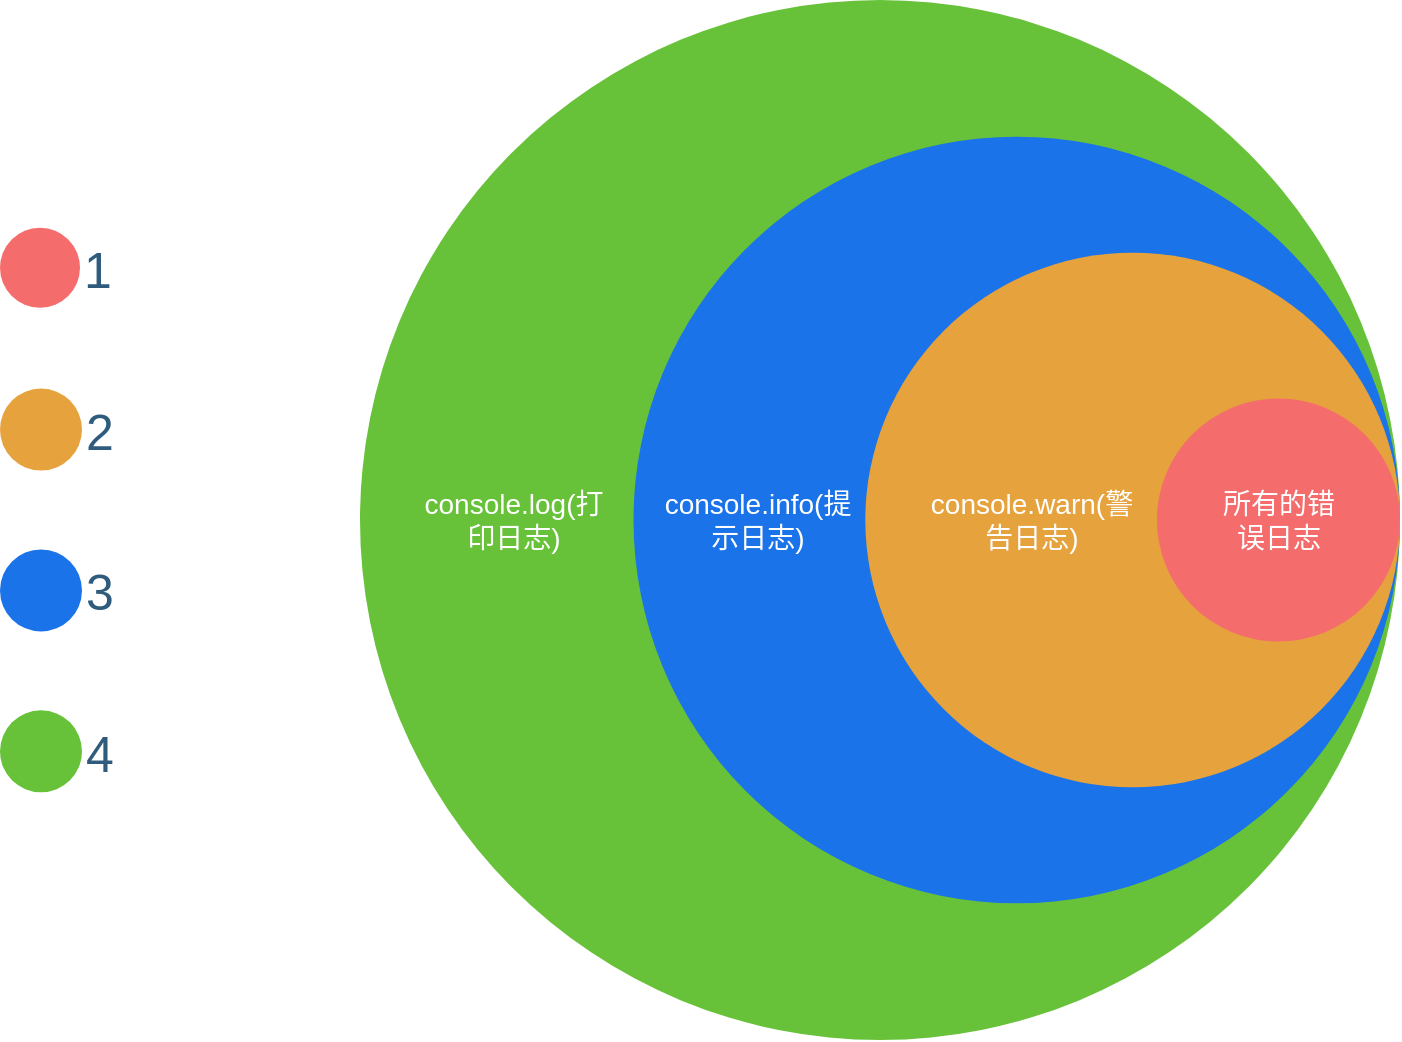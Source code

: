 <mxfile version="15.2.7" type="github">
  <diagram id="3228e29e-7158-1315-38df-8450db1d8a1d" name="Page-1">
    <mxGraphModel dx="1673" dy="934" grid="1" gridSize="10" guides="1" tooltips="1" connect="1" arrows="1" fold="1" page="1" pageScale="1" pageWidth="1169" pageHeight="827" background="none" math="0" shadow="0">
      <root>
        <mxCell id="0" />
        <mxCell id="1" parent="0" />
        <mxCell id="l1rXLmj31TUmA5_F8zvS-21693" value="" style="group" parent="1" vertex="1" connectable="0">
          <mxGeometry x="350" y="120" width="520" height="520" as="geometry" />
        </mxCell>
        <mxCell id="21659" value="" style="ellipse;whiteSpace=wrap;html=1;aspect=fixed;rounded=1;shadow=0;glass=0;labelBackgroundColor=#FFFFFF;strokeColor=none;strokeWidth=2;fillColor=#67c23a;gradientColor=none;fontFamily=Helvetica;fontSize=25;fontColor=#2F5B7C;align=center;" parent="l1rXLmj31TUmA5_F8zvS-21693" vertex="1">
          <mxGeometry width="520" height="520" as="geometry" />
        </mxCell>
        <mxCell id="l1rXLmj31TUmA5_F8zvS-21688" value="" style="ellipse;whiteSpace=wrap;html=1;aspect=fixed;rounded=1;shadow=0;glass=0;labelBackgroundColor=none;strokeColor=none;strokeWidth=2;fillColor=#1a73e8;gradientColor=none;fontFamily=Helvetica;fontSize=25;fontColor=#44C2DB;align=center;labelPosition=right;verticalLabelPosition=middle;verticalAlign=middle;" parent="l1rXLmj31TUmA5_F8zvS-21693" vertex="1">
          <mxGeometry x="136.747" y="68.373" width="383.253" height="383.253" as="geometry" />
        </mxCell>
        <mxCell id="l1rXLmj31TUmA5_F8zvS-21687" value="" style="ellipse;whiteSpace=wrap;html=1;aspect=fixed;rounded=1;shadow=0;glass=0;labelBackgroundColor=none;strokeColor=none;strokeWidth=2;fillColor=#e6a23c;gradientColor=none;fontFamily=Helvetica;fontSize=25;fontColor=#2F5B7C;align=center;labelPosition=right;verticalLabelPosition=middle;verticalAlign=middle;" parent="l1rXLmj31TUmA5_F8zvS-21693" vertex="1">
          <mxGeometry x="252.657" y="126.329" width="267.343" height="267.343" as="geometry" />
        </mxCell>
        <mxCell id="21662" value="" style="ellipse;whiteSpace=wrap;html=1;aspect=fixed;rounded=1;shadow=0;glass=0;labelBackgroundColor=#FFFFFF;strokeColor=none;strokeWidth=2;fillColor=#f56c6c;gradientColor=none;fontFamily=Helvetica;fontSize=25;fontColor=#2F5B7C;align=center;" parent="l1rXLmj31TUmA5_F8zvS-21693" vertex="1">
          <mxGeometry x="398.481" y="199.24" width="121.519" height="121.519" as="geometry" />
        </mxCell>
        <mxCell id="l1rXLmj31TUmA5_F8zvS-21694" value="" style="group" parent="l1rXLmj31TUmA5_F8zvS-21693" vertex="1" connectable="0">
          <mxGeometry x="-180" y="70" width="41" height="411.15" as="geometry" />
        </mxCell>
        <mxCell id="21654" value="1" style="ellipse;whiteSpace=wrap;html=1;aspect=fixed;rounded=1;shadow=0;glass=0;labelBackgroundColor=none;strokeColor=none;strokeWidth=2;fillColor=#f56c6c;gradientColor=none;fontFamily=Helvetica;fontSize=25;fontColor=#2F5B7C;align=left;labelPosition=right;verticalLabelPosition=middle;verticalAlign=middle;" parent="l1rXLmj31TUmA5_F8zvS-21694" vertex="1">
          <mxGeometry y="43.872" width="40" height="40" as="geometry" />
        </mxCell>
        <mxCell id="21655" value="2" style="ellipse;whiteSpace=wrap;html=1;aspect=fixed;rounded=1;shadow=0;glass=0;labelBackgroundColor=none;strokeColor=none;strokeWidth=2;fillColor=#e6a23c;gradientColor=none;fontFamily=Helvetica;fontSize=25;fontColor=#2F5B7C;align=left;labelPosition=right;verticalLabelPosition=middle;verticalAlign=middle;" parent="l1rXLmj31TUmA5_F8zvS-21694" vertex="1">
          <mxGeometry y="124.303" width="41" height="41" as="geometry" />
        </mxCell>
        <mxCell id="21657" value="3" style="ellipse;whiteSpace=wrap;html=1;aspect=fixed;rounded=1;shadow=0;glass=0;labelBackgroundColor=none;strokeColor=none;strokeWidth=2;fillColor=#1a73e8;gradientColor=none;fontFamily=Helvetica;fontSize=25;fontColor=#2F5B7C;align=left;labelPosition=right;verticalLabelPosition=middle;verticalAlign=middle;" parent="l1rXLmj31TUmA5_F8zvS-21694" vertex="1">
          <mxGeometry y="204.734" width="41" height="41" as="geometry" />
        </mxCell>
        <mxCell id="21656" value="4" style="ellipse;whiteSpace=wrap;html=1;aspect=fixed;rounded=1;shadow=0;glass=0;labelBackgroundColor=none;strokeColor=none;strokeWidth=2;fillColor=#67c23a;gradientColor=none;fontFamily=Helvetica;fontSize=25;fontColor=#2F5B7C;align=left;labelPosition=right;verticalLabelPosition=middle;verticalAlign=middle;" parent="l1rXLmj31TUmA5_F8zvS-21694" vertex="1">
          <mxGeometry y="285.165" width="41" height="41" as="geometry" />
        </mxCell>
        <mxCell id="l1rXLmj31TUmA5_F8zvS-21695" value="所有的错误日志" style="text;html=1;strokeColor=none;fillColor=none;align=center;verticalAlign=middle;whiteSpace=wrap;rounded=0;fontColor=#FFFFFF;fontSize=14;" parent="l1rXLmj31TUmA5_F8zvS-21693" vertex="1">
          <mxGeometry x="429.62" y="245" width="59.24" height="30" as="geometry" />
        </mxCell>
        <mxCell id="l1rXLmj31TUmA5_F8zvS-21708" value="console.warn(警告日志)" style="text;html=1;strokeColor=none;fillColor=none;align=center;verticalAlign=middle;whiteSpace=wrap;rounded=0;fontColor=#FFFFFF;fontSize=14;" parent="l1rXLmj31TUmA5_F8zvS-21693" vertex="1">
          <mxGeometry x="306" y="235" width="60" height="50" as="geometry" />
        </mxCell>
        <mxCell id="l1rXLmj31TUmA5_F8zvS-21709" value="console.info(提示日志)" style="text;html=1;strokeColor=none;fillColor=none;align=center;verticalAlign=middle;whiteSpace=wrap;rounded=0;fontColor=#FFFFFF;fontSize=14;" parent="l1rXLmj31TUmA5_F8zvS-21693" vertex="1">
          <mxGeometry x="179" y="250" width="40" height="20" as="geometry" />
        </mxCell>
        <mxCell id="l1rXLmj31TUmA5_F8zvS-21710" value="console.log(打印日志)" style="text;html=1;strokeColor=none;fillColor=none;align=center;verticalAlign=middle;whiteSpace=wrap;rounded=0;fontColor=#FFFFFF;fontSize=14;" parent="l1rXLmj31TUmA5_F8zvS-21693" vertex="1">
          <mxGeometry x="37" y="240" width="80" height="40" as="geometry" />
        </mxCell>
      </root>
    </mxGraphModel>
  </diagram>
</mxfile>
